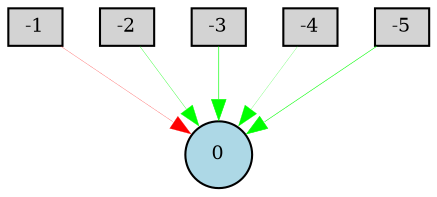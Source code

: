 digraph {
	node [fontsize=9 height=0.2 shape=circle width=0.2]
	-1 [fillcolor=lightgray shape=box style=filled]
	-2 [fillcolor=lightgray shape=box style=filled]
	-3 [fillcolor=lightgray shape=box style=filled]
	-4 [fillcolor=lightgray shape=box style=filled]
	-5 [fillcolor=lightgray shape=box style=filled]
	0 [fillcolor=lightblue style=filled]
	-1 -> 0 [color=red penwidth=0.11525722927802212 style=solid]
	-2 -> 0 [color=green penwidth=0.16225993234760788 style=solid]
	-3 -> 0 [color=green penwidth=0.30672502281693925 style=solid]
	-4 -> 0 [color=green penwidth=0.10234302463449649 style=solid]
	-5 -> 0 [color=green penwidth=0.2702322849554881 style=solid]
}
